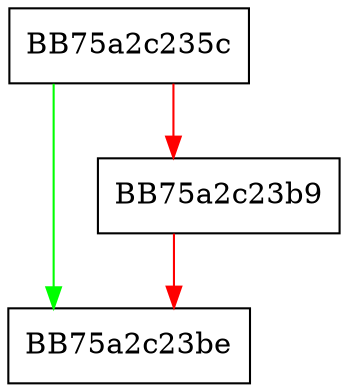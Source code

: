 digraph EvaluateExpression {
  node [shape="box"];
  graph [splines=ortho];
  BB75a2c235c -> BB75a2c23be [color="green"];
  BB75a2c235c -> BB75a2c23b9 [color="red"];
  BB75a2c23b9 -> BB75a2c23be [color="red"];
}